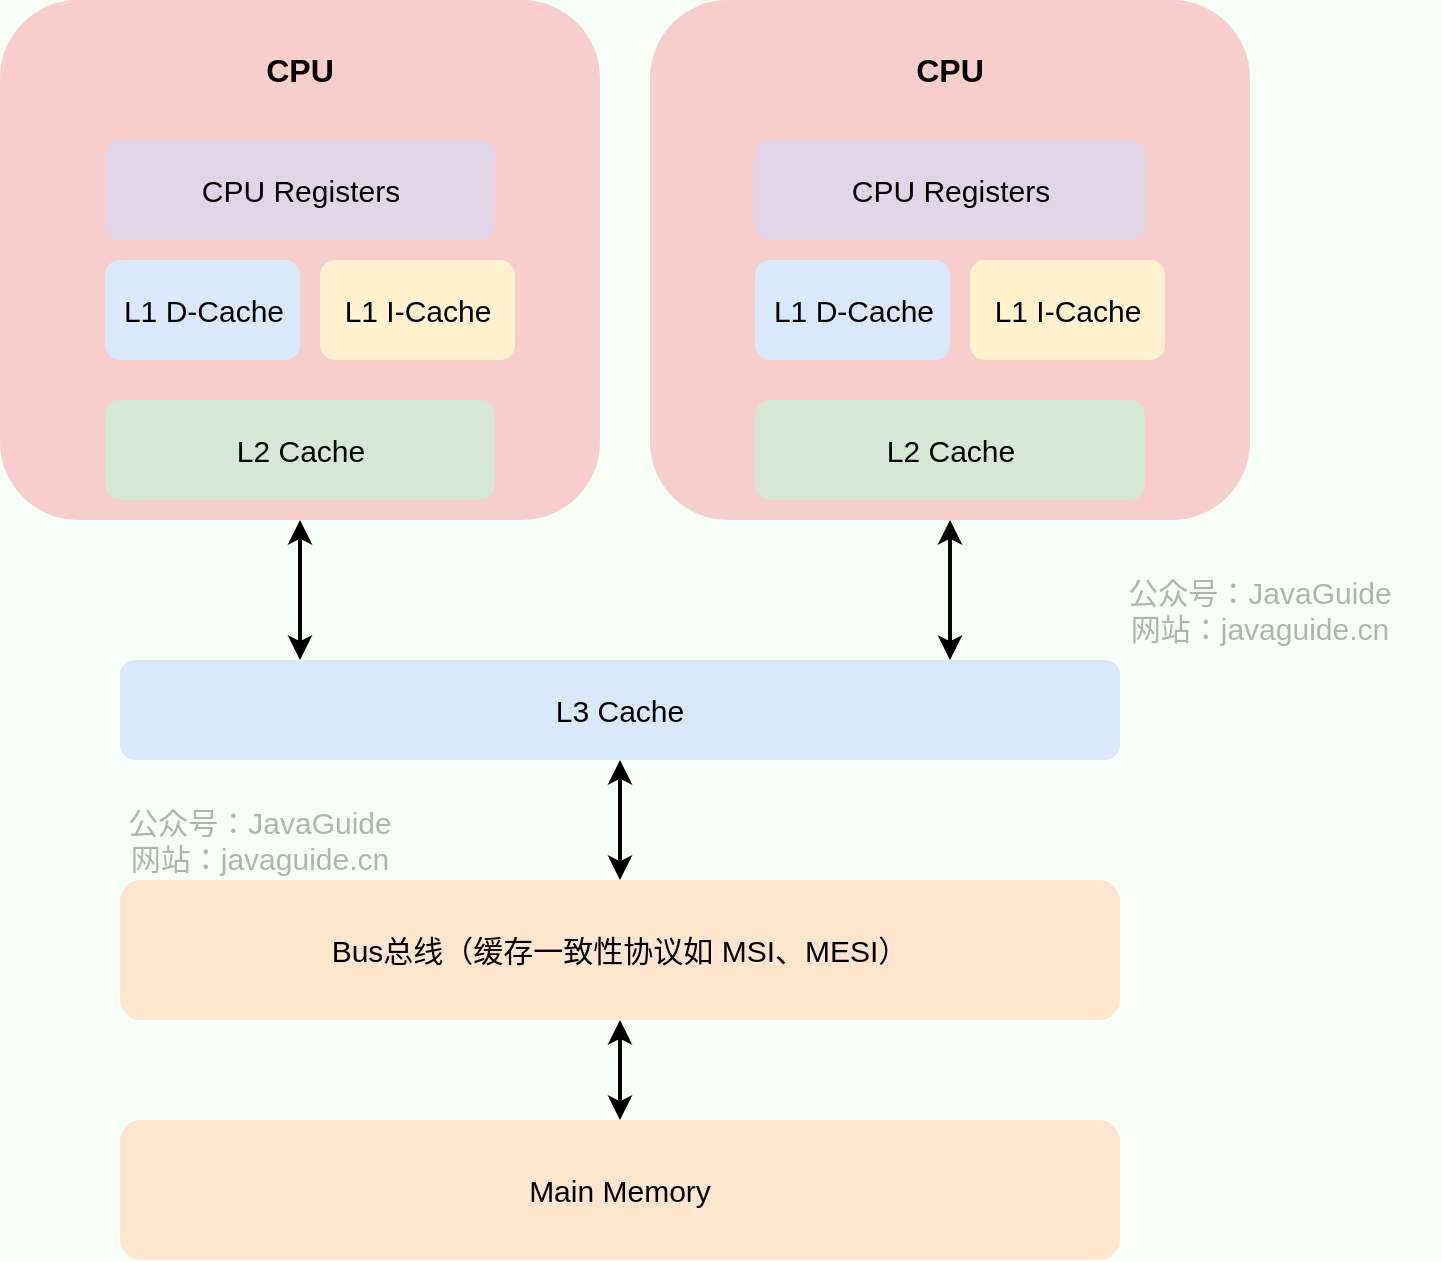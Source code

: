 <mxfile version="20.3.0" type="device"><diagram id="O1q-3gN19tnn94MyZq-a" name="Page-1"><mxGraphModel dx="1029" dy="903" grid="1" gridSize="10" guides="1" tooltips="1" connect="1" arrows="1" fold="1" page="1" pageScale="1" pageWidth="827" pageHeight="1169" background="#F6FFF8" math="0" shadow="0"><root><mxCell id="0"/><mxCell id="1" parent="0"/><mxCell id="qJeoY0gd1eMiKYENC7j6-1" style="edgeStyle=orthogonalEdgeStyle;curved=1;rounded=0;orthogonalLoop=1;jettySize=auto;html=1;strokeWidth=2;fontSize=16;startArrow=classic;startFill=1;entryX=0.18;entryY=0;entryDx=0;entryDy=0;entryPerimeter=0;" edge="1" parent="1" source="qJeoY0gd1eMiKYENC7j6-2" target="qJeoY0gd1eMiKYENC7j6-6"><mxGeometry relative="1" as="geometry"><mxPoint x="230" y="480" as="targetPoint"/></mxGeometry></mxCell><mxCell id="qJeoY0gd1eMiKYENC7j6-2" value="" style="rounded=1;whiteSpace=wrap;html=1;fontSize=15;fillColor=#f8cecc;strokeColor=none;sketch=0;shadow=0;" vertex="1" parent="1"><mxGeometry x="80" y="160" width="300" height="260" as="geometry"/></mxCell><mxCell id="qJeoY0gd1eMiKYENC7j6-3" value="CPU Registers" style="rounded=1;whiteSpace=wrap;html=1;fillColor=#e1d5e7;strokeColor=none;sketch=0;fontSize=15;shadow=0;" vertex="1" parent="1"><mxGeometry x="132.5" y="230" width="195" height="50" as="geometry"/></mxCell><mxCell id="qJeoY0gd1eMiKYENC7j6-4" value="CPU" style="text;html=1;strokeColor=none;fillColor=none;align=center;verticalAlign=middle;whiteSpace=wrap;rounded=0;fontSize=16;sketch=0;shadow=0;fontStyle=1" vertex="1" parent="1"><mxGeometry x="180" y="180" width="100" height="30" as="geometry"/></mxCell><mxCell id="qJeoY0gd1eMiKYENC7j6-5" style="edgeStyle=orthogonalEdgeStyle;curved=1;rounded=0;orthogonalLoop=1;jettySize=auto;html=1;entryX=0.5;entryY=0;entryDx=0;entryDy=0;strokeWidth=2;fontSize=16;startArrow=classic;startFill=1;" edge="1" parent="1" source="qJeoY0gd1eMiKYENC7j6-6" target="qJeoY0gd1eMiKYENC7j6-8"><mxGeometry relative="1" as="geometry"><Array as="points"><mxPoint x="390" y="570"/><mxPoint x="390" y="570"/></Array></mxGeometry></mxCell><mxCell id="qJeoY0gd1eMiKYENC7j6-6" value="L3 Cache" style="rounded=1;whiteSpace=wrap;html=1;fillColor=#dae8fc;sketch=0;fontSize=15;shadow=0;strokeColor=none;" vertex="1" parent="1"><mxGeometry x="140" y="490" width="500" height="50" as="geometry"/></mxCell><mxCell id="qJeoY0gd1eMiKYENC7j6-7" style="edgeStyle=orthogonalEdgeStyle;curved=1;rounded=0;orthogonalLoop=1;jettySize=auto;html=1;entryX=0.5;entryY=0;entryDx=0;entryDy=0;strokeWidth=2;fontSize=16;startArrow=classic;startFill=1;" edge="1" parent="1" source="qJeoY0gd1eMiKYENC7j6-8" target="qJeoY0gd1eMiKYENC7j6-10"><mxGeometry relative="1" as="geometry"/></mxCell><mxCell id="qJeoY0gd1eMiKYENC7j6-8" value="Bus总线（缓存一致性协议如 MSI、MESI）" style="rounded=1;whiteSpace=wrap;html=1;sketch=0;fontSize=15;shadow=0;fillColor=#ffe6cc;strokeColor=none;" vertex="1" parent="1"><mxGeometry x="140" y="600" width="500" height="70" as="geometry"/></mxCell><mxCell id="qJeoY0gd1eMiKYENC7j6-9" value="公众号：JavaGuide&lt;br style=&quot;font-size: 15px;&quot;&gt;网站：javaguide.cn" style="text;html=1;strokeColor=none;fillColor=none;align=center;verticalAlign=middle;whiteSpace=wrap;rounded=0;labelBackgroundColor=none;fontSize=15;fontColor=#B3B3B3;rotation=0;sketch=0;shadow=0;" vertex="1" parent="1"><mxGeometry x="120" y="575" width="180" height="10" as="geometry"/></mxCell><mxCell id="qJeoY0gd1eMiKYENC7j6-10" value="Main Memory" style="rounded=1;whiteSpace=wrap;html=1;sketch=0;fontSize=15;shadow=0;fillColor=#ffe6cc;strokeColor=none;" vertex="1" parent="1"><mxGeometry x="140" y="720" width="500" height="70" as="geometry"/></mxCell><mxCell id="qJeoY0gd1eMiKYENC7j6-11" value="L1 D-Cache" style="rounded=1;whiteSpace=wrap;html=1;fillColor=#dae8fc;strokeColor=none;sketch=0;fontSize=15;shadow=0;" vertex="1" parent="1"><mxGeometry x="132.5" y="290" width="97.5" height="50" as="geometry"/></mxCell><mxCell id="qJeoY0gd1eMiKYENC7j6-12" value="L1 I-Cache" style="rounded=1;whiteSpace=wrap;html=1;fillColor=#fff2cc;strokeColor=none;sketch=0;fontSize=15;shadow=0;" vertex="1" parent="1"><mxGeometry x="240" y="290" width="97.5" height="50" as="geometry"/></mxCell><mxCell id="qJeoY0gd1eMiKYENC7j6-13" value="L2 Cache" style="rounded=1;whiteSpace=wrap;html=1;fillColor=#d5e8d4;strokeColor=none;sketch=0;fontSize=15;shadow=0;" vertex="1" parent="1"><mxGeometry x="132.5" y="360" width="195" height="50" as="geometry"/></mxCell><mxCell id="qJeoY0gd1eMiKYENC7j6-14" style="edgeStyle=orthogonalEdgeStyle;curved=1;rounded=0;orthogonalLoop=1;jettySize=auto;html=1;strokeWidth=2;fontSize=16;startArrow=classic;startFill=1;entryX=0.83;entryY=0;entryDx=0;entryDy=0;entryPerimeter=0;" edge="1" parent="1" source="qJeoY0gd1eMiKYENC7j6-15" target="qJeoY0gd1eMiKYENC7j6-6"><mxGeometry relative="1" as="geometry"/></mxCell><mxCell id="qJeoY0gd1eMiKYENC7j6-15" value="" style="rounded=1;whiteSpace=wrap;html=1;fontSize=15;fillColor=#f8cecc;strokeColor=none;sketch=0;shadow=0;" vertex="1" parent="1"><mxGeometry x="405" y="160" width="300" height="260" as="geometry"/></mxCell><mxCell id="qJeoY0gd1eMiKYENC7j6-16" value="CPU Registers" style="rounded=1;whiteSpace=wrap;html=1;fillColor=#e1d5e7;strokeColor=none;sketch=0;fontSize=15;shadow=0;" vertex="1" parent="1"><mxGeometry x="457.5" y="230" width="195" height="50" as="geometry"/></mxCell><mxCell id="qJeoY0gd1eMiKYENC7j6-17" value="CPU" style="text;html=1;strokeColor=none;fillColor=none;align=center;verticalAlign=middle;whiteSpace=wrap;rounded=0;fontSize=16;sketch=0;shadow=0;fontStyle=1" vertex="1" parent="1"><mxGeometry x="505" y="180" width="100" height="30" as="geometry"/></mxCell><mxCell id="qJeoY0gd1eMiKYENC7j6-18" value="公众号：JavaGuide&lt;br style=&quot;font-size: 15px;&quot;&gt;网站：javaguide.cn" style="text;html=1;strokeColor=none;fillColor=none;align=center;verticalAlign=middle;whiteSpace=wrap;rounded=0;labelBackgroundColor=none;fontSize=15;fontColor=#B3B3B3;rotation=0;sketch=0;shadow=0;" vertex="1" parent="1"><mxGeometry x="620" y="460" width="180" height="10" as="geometry"/></mxCell><mxCell id="qJeoY0gd1eMiKYENC7j6-19" value="L1 D-Cache" style="rounded=1;whiteSpace=wrap;html=1;fillColor=#dae8fc;strokeColor=none;sketch=0;fontSize=15;shadow=0;" vertex="1" parent="1"><mxGeometry x="457.5" y="290" width="97.5" height="50" as="geometry"/></mxCell><mxCell id="qJeoY0gd1eMiKYENC7j6-20" value="L1 I-Cache" style="rounded=1;whiteSpace=wrap;html=1;fillColor=#fff2cc;strokeColor=none;sketch=0;fontSize=15;shadow=0;" vertex="1" parent="1"><mxGeometry x="565" y="290" width="97.5" height="50" as="geometry"/></mxCell><mxCell id="qJeoY0gd1eMiKYENC7j6-21" value="L2 Cache" style="rounded=1;whiteSpace=wrap;html=1;fillColor=#d5e8d4;strokeColor=none;sketch=0;fontSize=15;shadow=0;" vertex="1" parent="1"><mxGeometry x="457.5" y="360" width="195" height="50" as="geometry"/></mxCell></root></mxGraphModel></diagram></mxfile>